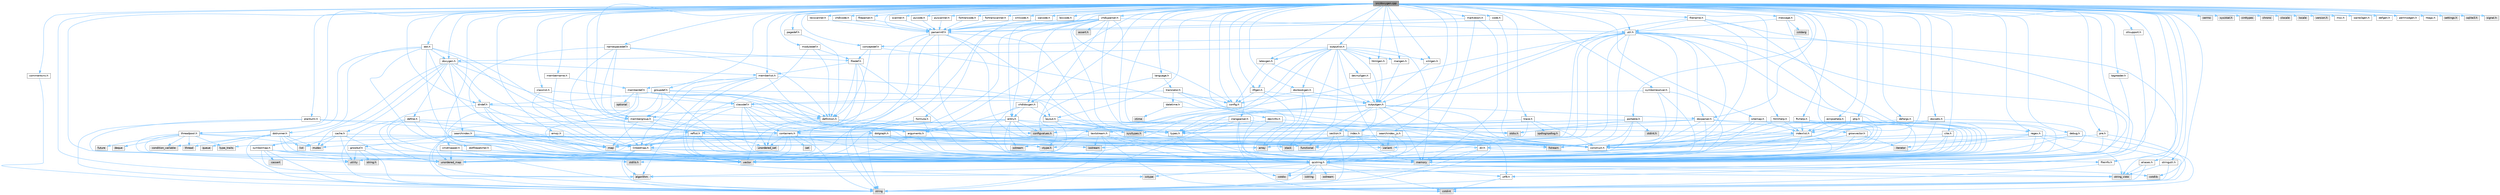 digraph "src/doxygen.cpp"
{
 // INTERACTIVE_SVG=YES
 // LATEX_PDF_SIZE
  bgcolor="transparent";
  edge [fontname=Helvetica,fontsize=10,labelfontname=Helvetica,labelfontsize=10];
  node [fontname=Helvetica,fontsize=10,shape=box,height=0.2,width=0.4];
  Node1 [id="Node000001",label="src/doxygen.cpp",height=0.2,width=0.4,color="gray40", fillcolor="grey60", style="filled", fontcolor="black",tooltip=" "];
  Node1 -> Node2 [id="edge1_Node000001_Node000002",color="steelblue1",style="solid",tooltip=" "];
  Node2 [id="Node000002",label="cstdio",height=0.2,width=0.4,color="grey60", fillcolor="#E0E0E0", style="filled",tooltip=" "];
  Node1 -> Node3 [id="edge2_Node000001_Node000003",color="steelblue1",style="solid",tooltip=" "];
  Node3 [id="Node000003",label="cstdlib",height=0.2,width=0.4,color="grey60", fillcolor="#E0E0E0", style="filled",tooltip=" "];
  Node1 -> Node4 [id="edge3_Node000001_Node000004",color="steelblue1",style="solid",tooltip=" "];
  Node4 [id="Node000004",label="cerrno",height=0.2,width=0.4,color="grey60", fillcolor="#E0E0E0", style="filled",tooltip=" "];
  Node1 -> Node5 [id="edge4_Node000001_Node000005",color="steelblue1",style="solid",tooltip=" "];
  Node5 [id="Node000005",label="sys/stat.h",height=0.2,width=0.4,color="grey60", fillcolor="#E0E0E0", style="filled",tooltip=" "];
  Node1 -> Node6 [id="edge5_Node000001_Node000006",color="steelblue1",style="solid",tooltip=" "];
  Node6 [id="Node000006",label="algorithm",height=0.2,width=0.4,color="grey60", fillcolor="#E0E0E0", style="filled",tooltip=" "];
  Node1 -> Node7 [id="edge6_Node000001_Node000007",color="steelblue1",style="solid",tooltip=" "];
  Node7 [id="Node000007",label="unordered_map",height=0.2,width=0.4,color="grey60", fillcolor="#E0E0E0", style="filled",tooltip=" "];
  Node1 -> Node8 [id="edge7_Node000001_Node000008",color="steelblue1",style="solid",tooltip=" "];
  Node8 [id="Node000008",label="memory",height=0.2,width=0.4,color="grey60", fillcolor="#E0E0E0", style="filled",tooltip=" "];
  Node1 -> Node9 [id="edge8_Node000001_Node000009",color="steelblue1",style="solid",tooltip=" "];
  Node9 [id="Node000009",label="cinttypes",height=0.2,width=0.4,color="grey60", fillcolor="#E0E0E0", style="filled",tooltip=" "];
  Node1 -> Node10 [id="edge9_Node000001_Node000010",color="steelblue1",style="solid",tooltip=" "];
  Node10 [id="Node000010",label="chrono",height=0.2,width=0.4,color="grey60", fillcolor="#E0E0E0", style="filled",tooltip=" "];
  Node1 -> Node11 [id="edge10_Node000001_Node000011",color="steelblue1",style="solid",tooltip=" "];
  Node11 [id="Node000011",label="clocale",height=0.2,width=0.4,color="grey60", fillcolor="#E0E0E0", style="filled",tooltip=" "];
  Node1 -> Node12 [id="edge11_Node000001_Node000012",color="steelblue1",style="solid",tooltip=" "];
  Node12 [id="Node000012",label="locale",height=0.2,width=0.4,color="grey60", fillcolor="#E0E0E0", style="filled",tooltip=" "];
  Node1 -> Node13 [id="edge12_Node000001_Node000013",color="steelblue1",style="solid",tooltip=" "];
  Node13 [id="Node000013",label="version.h",height=0.2,width=0.4,color="grey60", fillcolor="#E0E0E0", style="filled",tooltip=" "];
  Node1 -> Node14 [id="edge13_Node000001_Node000014",color="steelblue1",style="solid",tooltip=" "];
  Node14 [id="Node000014",label="doxygen.h",height=0.2,width=0.4,color="grey40", fillcolor="white", style="filled",URL="$d1/da1/doxygen_8h.html",tooltip=" "];
  Node14 -> Node15 [id="edge14_Node000014_Node000015",color="steelblue1",style="solid",tooltip=" "];
  Node15 [id="Node000015",label="mutex",height=0.2,width=0.4,color="grey60", fillcolor="#E0E0E0", style="filled",tooltip=" "];
  Node14 -> Node16 [id="edge15_Node000014_Node000016",color="steelblue1",style="solid",tooltip=" "];
  Node16 [id="Node000016",label="containers.h",height=0.2,width=0.4,color="grey40", fillcolor="white", style="filled",URL="$d5/d75/containers_8h.html",tooltip=" "];
  Node16 -> Node17 [id="edge16_Node000016_Node000017",color="steelblue1",style="solid",tooltip=" "];
  Node17 [id="Node000017",label="vector",height=0.2,width=0.4,color="grey60", fillcolor="#E0E0E0", style="filled",tooltip=" "];
  Node16 -> Node18 [id="edge17_Node000016_Node000018",color="steelblue1",style="solid",tooltip=" "];
  Node18 [id="Node000018",label="string",height=0.2,width=0.4,color="grey60", fillcolor="#E0E0E0", style="filled",tooltip=" "];
  Node16 -> Node19 [id="edge18_Node000016_Node000019",color="steelblue1",style="solid",tooltip=" "];
  Node19 [id="Node000019",label="string_view",height=0.2,width=0.4,color="grey60", fillcolor="#E0E0E0", style="filled",tooltip=" "];
  Node16 -> Node20 [id="edge19_Node000016_Node000020",color="steelblue1",style="solid",tooltip=" "];
  Node20 [id="Node000020",label="set",height=0.2,width=0.4,color="grey60", fillcolor="#E0E0E0", style="filled",tooltip=" "];
  Node16 -> Node21 [id="edge20_Node000016_Node000021",color="steelblue1",style="solid",tooltip=" "];
  Node21 [id="Node000021",label="map",height=0.2,width=0.4,color="grey60", fillcolor="#E0E0E0", style="filled",tooltip=" "];
  Node16 -> Node22 [id="edge21_Node000016_Node000022",color="steelblue1",style="solid",tooltip=" "];
  Node22 [id="Node000022",label="unordered_set",height=0.2,width=0.4,color="grey60", fillcolor="#E0E0E0", style="filled",tooltip=" "];
  Node16 -> Node7 [id="edge22_Node000016_Node000007",color="steelblue1",style="solid",tooltip=" "];
  Node16 -> Node23 [id="edge23_Node000016_Node000023",color="steelblue1",style="solid",tooltip=" "];
  Node23 [id="Node000023",label="stack",height=0.2,width=0.4,color="grey60", fillcolor="#E0E0E0", style="filled",tooltip=" "];
  Node14 -> Node24 [id="edge24_Node000014_Node000024",color="steelblue1",style="solid",tooltip=" "];
  Node24 [id="Node000024",label="membergroup.h",height=0.2,width=0.4,color="grey40", fillcolor="white", style="filled",URL="$d9/d11/membergroup_8h.html",tooltip=" "];
  Node24 -> Node17 [id="edge25_Node000024_Node000017",color="steelblue1",style="solid",tooltip=" "];
  Node24 -> Node21 [id="edge26_Node000024_Node000021",color="steelblue1",style="solid",tooltip=" "];
  Node24 -> Node8 [id="edge27_Node000024_Node000008",color="steelblue1",style="solid",tooltip=" "];
  Node24 -> Node25 [id="edge28_Node000024_Node000025",color="steelblue1",style="solid",tooltip=" "];
  Node25 [id="Node000025",label="types.h",height=0.2,width=0.4,color="grey40", fillcolor="white", style="filled",URL="$d9/d49/types_8h.html",tooltip="This file contains a number of basic enums and types."];
  Node25 -> Node26 [id="edge29_Node000025_Node000026",color="steelblue1",style="solid",tooltip=" "];
  Node26 [id="Node000026",label="qcstring.h",height=0.2,width=0.4,color="grey40", fillcolor="white", style="filled",URL="$d7/d5c/qcstring_8h.html",tooltip=" "];
  Node26 -> Node18 [id="edge30_Node000026_Node000018",color="steelblue1",style="solid",tooltip=" "];
  Node26 -> Node19 [id="edge31_Node000026_Node000019",color="steelblue1",style="solid",tooltip=" "];
  Node26 -> Node6 [id="edge32_Node000026_Node000006",color="steelblue1",style="solid",tooltip=" "];
  Node26 -> Node27 [id="edge33_Node000026_Node000027",color="steelblue1",style="solid",tooltip=" "];
  Node27 [id="Node000027",label="cctype",height=0.2,width=0.4,color="grey60", fillcolor="#E0E0E0", style="filled",tooltip=" "];
  Node26 -> Node28 [id="edge34_Node000026_Node000028",color="steelblue1",style="solid",tooltip=" "];
  Node28 [id="Node000028",label="cstring",height=0.2,width=0.4,color="grey60", fillcolor="#E0E0E0", style="filled",tooltip=" "];
  Node26 -> Node2 [id="edge35_Node000026_Node000002",color="steelblue1",style="solid",tooltip=" "];
  Node26 -> Node3 [id="edge36_Node000026_Node000003",color="steelblue1",style="solid",tooltip=" "];
  Node26 -> Node29 [id="edge37_Node000026_Node000029",color="steelblue1",style="solid",tooltip=" "];
  Node29 [id="Node000029",label="cstdint",height=0.2,width=0.4,color="grey60", fillcolor="#E0E0E0", style="filled",tooltip=" "];
  Node26 -> Node30 [id="edge38_Node000026_Node000030",color="steelblue1",style="solid",tooltip=" "];
  Node30 [id="Node000030",label="ostream",height=0.2,width=0.4,color="grey60", fillcolor="#E0E0E0", style="filled",tooltip=" "];
  Node26 -> Node31 [id="edge39_Node000026_Node000031",color="steelblue1",style="solid",tooltip=" "];
  Node31 [id="Node000031",label="utf8.h",height=0.2,width=0.4,color="grey40", fillcolor="white", style="filled",URL="$db/d7c/utf8_8h.html",tooltip="Various UTF8 related helper functions."];
  Node31 -> Node29 [id="edge40_Node000031_Node000029",color="steelblue1",style="solid",tooltip=" "];
  Node31 -> Node18 [id="edge41_Node000031_Node000018",color="steelblue1",style="solid",tooltip=" "];
  Node24 -> Node32 [id="edge42_Node000024_Node000032",color="steelblue1",style="solid",tooltip=" "];
  Node32 [id="Node000032",label="reflist.h",height=0.2,width=0.4,color="grey40", fillcolor="white", style="filled",URL="$d1/d02/reflist_8h.html",tooltip=" "];
  Node32 -> Node17 [id="edge43_Node000032_Node000017",color="steelblue1",style="solid",tooltip=" "];
  Node32 -> Node7 [id="edge44_Node000032_Node000007",color="steelblue1",style="solid",tooltip=" "];
  Node32 -> Node8 [id="edge45_Node000032_Node000008",color="steelblue1",style="solid",tooltip=" "];
  Node32 -> Node26 [id="edge46_Node000032_Node000026",color="steelblue1",style="solid",tooltip=" "];
  Node32 -> Node33 [id="edge47_Node000032_Node000033",color="steelblue1",style="solid",tooltip=" "];
  Node33 [id="Node000033",label="linkedmap.h",height=0.2,width=0.4,color="grey40", fillcolor="white", style="filled",URL="$da/de1/linkedmap_8h.html",tooltip=" "];
  Node33 -> Node7 [id="edge48_Node000033_Node000007",color="steelblue1",style="solid",tooltip=" "];
  Node33 -> Node17 [id="edge49_Node000033_Node000017",color="steelblue1",style="solid",tooltip=" "];
  Node33 -> Node8 [id="edge50_Node000033_Node000008",color="steelblue1",style="solid",tooltip=" "];
  Node33 -> Node18 [id="edge51_Node000033_Node000018",color="steelblue1",style="solid",tooltip=" "];
  Node33 -> Node6 [id="edge52_Node000033_Node000006",color="steelblue1",style="solid",tooltip=" "];
  Node33 -> Node27 [id="edge53_Node000033_Node000027",color="steelblue1",style="solid",tooltip=" "];
  Node33 -> Node26 [id="edge54_Node000033_Node000026",color="steelblue1",style="solid",tooltip=" "];
  Node32 -> Node34 [id="edge55_Node000032_Node000034",color="steelblue1",style="solid",tooltip=" "];
  Node34 [id="Node000034",label="construct.h",height=0.2,width=0.4,color="grey40", fillcolor="white", style="filled",URL="$d7/dfc/construct_8h.html",tooltip=" "];
  Node14 -> Node35 [id="edge56_Node000014_Node000035",color="steelblue1",style="solid",tooltip=" "];
  Node35 [id="Node000035",label="dirdef.h",height=0.2,width=0.4,color="grey40", fillcolor="white", style="filled",URL="$d6/d15/dirdef_8h.html",tooltip=" "];
  Node35 -> Node17 [id="edge57_Node000035_Node000017",color="steelblue1",style="solid",tooltip=" "];
  Node35 -> Node21 [id="edge58_Node000035_Node000021",color="steelblue1",style="solid",tooltip=" "];
  Node35 -> Node26 [id="edge59_Node000035_Node000026",color="steelblue1",style="solid",tooltip=" "];
  Node35 -> Node33 [id="edge60_Node000035_Node000033",color="steelblue1",style="solid",tooltip=" "];
  Node35 -> Node36 [id="edge61_Node000035_Node000036",color="steelblue1",style="solid",tooltip=" "];
  Node36 [id="Node000036",label="definition.h",height=0.2,width=0.4,color="grey40", fillcolor="white", style="filled",URL="$df/da1/definition_8h.html",tooltip=" "];
  Node36 -> Node17 [id="edge62_Node000036_Node000017",color="steelblue1",style="solid",tooltip=" "];
  Node36 -> Node25 [id="edge63_Node000036_Node000025",color="steelblue1",style="solid",tooltip=" "];
  Node36 -> Node32 [id="edge64_Node000036_Node000032",color="steelblue1",style="solid",tooltip=" "];
  Node36 -> Node34 [id="edge65_Node000036_Node000034",color="steelblue1",style="solid",tooltip=" "];
  Node14 -> Node37 [id="edge66_Node000014_Node000037",color="steelblue1",style="solid",tooltip=" "];
  Node37 [id="Node000037",label="memberlist.h",height=0.2,width=0.4,color="grey40", fillcolor="white", style="filled",URL="$dd/d78/memberlist_8h.html",tooltip=" "];
  Node37 -> Node17 [id="edge67_Node000037_Node000017",color="steelblue1",style="solid",tooltip=" "];
  Node37 -> Node6 [id="edge68_Node000037_Node000006",color="steelblue1",style="solid",tooltip=" "];
  Node37 -> Node38 [id="edge69_Node000037_Node000038",color="steelblue1",style="solid",tooltip=" "];
  Node38 [id="Node000038",label="memberdef.h",height=0.2,width=0.4,color="grey40", fillcolor="white", style="filled",URL="$d4/d46/memberdef_8h.html",tooltip=" "];
  Node38 -> Node17 [id="edge70_Node000038_Node000017",color="steelblue1",style="solid",tooltip=" "];
  Node38 -> Node8 [id="edge71_Node000038_Node000008",color="steelblue1",style="solid",tooltip=" "];
  Node38 -> Node39 [id="edge72_Node000038_Node000039",color="steelblue1",style="solid",tooltip=" "];
  Node39 [id="Node000039",label="optional",height=0.2,width=0.4,color="grey60", fillcolor="#E0E0E0", style="filled",tooltip=" "];
  Node38 -> Node40 [id="edge73_Node000038_Node000040",color="steelblue1",style="solid",tooltip=" "];
  Node40 [id="Node000040",label="sys/types.h",height=0.2,width=0.4,color="grey60", fillcolor="#E0E0E0", style="filled",tooltip=" "];
  Node38 -> Node25 [id="edge74_Node000038_Node000025",color="steelblue1",style="solid",tooltip=" "];
  Node38 -> Node36 [id="edge75_Node000038_Node000036",color="steelblue1",style="solid",tooltip=" "];
  Node38 -> Node41 [id="edge76_Node000038_Node000041",color="steelblue1",style="solid",tooltip=" "];
  Node41 [id="Node000041",label="arguments.h",height=0.2,width=0.4,color="grey40", fillcolor="white", style="filled",URL="$df/d9b/arguments_8h.html",tooltip=" "];
  Node41 -> Node17 [id="edge77_Node000041_Node000017",color="steelblue1",style="solid",tooltip=" "];
  Node41 -> Node26 [id="edge78_Node000041_Node000026",color="steelblue1",style="solid",tooltip=" "];
  Node38 -> Node42 [id="edge79_Node000038_Node000042",color="steelblue1",style="solid",tooltip=" "];
  Node42 [id="Node000042",label="classdef.h",height=0.2,width=0.4,color="grey40", fillcolor="white", style="filled",URL="$d1/da6/classdef_8h.html",tooltip=" "];
  Node42 -> Node8 [id="edge80_Node000042_Node000008",color="steelblue1",style="solid",tooltip=" "];
  Node42 -> Node17 [id="edge81_Node000042_Node000017",color="steelblue1",style="solid",tooltip=" "];
  Node42 -> Node22 [id="edge82_Node000042_Node000022",color="steelblue1",style="solid",tooltip=" "];
  Node42 -> Node16 [id="edge83_Node000042_Node000016",color="steelblue1",style="solid",tooltip=" "];
  Node42 -> Node36 [id="edge84_Node000042_Node000036",color="steelblue1",style="solid",tooltip=" "];
  Node42 -> Node41 [id="edge85_Node000042_Node000041",color="steelblue1",style="solid",tooltip=" "];
  Node42 -> Node24 [id="edge86_Node000042_Node000024",color="steelblue1",style="solid",tooltip=" "];
  Node42 -> Node43 [id="edge87_Node000042_Node000043",color="steelblue1",style="solid",tooltip=" "];
  Node43 [id="Node000043",label="configvalues.h",height=0.2,width=0.4,color="grey60", fillcolor="#E0E0E0", style="filled",tooltip=" "];
  Node37 -> Node33 [id="edge88_Node000037_Node000033",color="steelblue1",style="solid",tooltip=" "];
  Node37 -> Node25 [id="edge89_Node000037_Node000025",color="steelblue1",style="solid",tooltip=" "];
  Node37 -> Node24 [id="edge90_Node000037_Node000024",color="steelblue1",style="solid",tooltip=" "];
  Node37 -> Node34 [id="edge91_Node000037_Node000034",color="steelblue1",style="solid",tooltip=" "];
  Node14 -> Node44 [id="edge92_Node000014_Node000044",color="steelblue1",style="solid",tooltip=" "];
  Node44 [id="Node000044",label="define.h",height=0.2,width=0.4,color="grey40", fillcolor="white", style="filled",URL="$df/d67/define_8h.html",tooltip=" "];
  Node44 -> Node17 [id="edge93_Node000044_Node000017",color="steelblue1",style="solid",tooltip=" "];
  Node44 -> Node8 [id="edge94_Node000044_Node000008",color="steelblue1",style="solid",tooltip=" "];
  Node44 -> Node18 [id="edge95_Node000044_Node000018",color="steelblue1",style="solid",tooltip=" "];
  Node44 -> Node7 [id="edge96_Node000044_Node000007",color="steelblue1",style="solid",tooltip=" "];
  Node44 -> Node26 [id="edge97_Node000044_Node000026",color="steelblue1",style="solid",tooltip=" "];
  Node44 -> Node16 [id="edge98_Node000044_Node000016",color="steelblue1",style="solid",tooltip=" "];
  Node14 -> Node45 [id="edge99_Node000014_Node000045",color="steelblue1",style="solid",tooltip=" "];
  Node45 [id="Node000045",label="cache.h",height=0.2,width=0.4,color="grey40", fillcolor="white", style="filled",URL="$d3/d26/cache_8h.html",tooltip=" "];
  Node45 -> Node46 [id="edge100_Node000045_Node000046",color="steelblue1",style="solid",tooltip=" "];
  Node46 [id="Node000046",label="list",height=0.2,width=0.4,color="grey60", fillcolor="#E0E0E0", style="filled",tooltip=" "];
  Node45 -> Node7 [id="edge101_Node000045_Node000007",color="steelblue1",style="solid",tooltip=" "];
  Node45 -> Node15 [id="edge102_Node000045_Node000015",color="steelblue1",style="solid",tooltip=" "];
  Node45 -> Node47 [id="edge103_Node000045_Node000047",color="steelblue1",style="solid",tooltip=" "];
  Node47 [id="Node000047",label="utility",height=0.2,width=0.4,color="grey60", fillcolor="#E0E0E0", style="filled",tooltip=" "];
  Node45 -> Node48 [id="edge104_Node000045_Node000048",color="steelblue1",style="solid",tooltip=" "];
  Node48 [id="Node000048",label="ctype.h",height=0.2,width=0.4,color="grey60", fillcolor="#E0E0E0", style="filled",tooltip=" "];
  Node14 -> Node49 [id="edge105_Node000014_Node000049",color="steelblue1",style="solid",tooltip=" "];
  Node49 [id="Node000049",label="symbolmap.h",height=0.2,width=0.4,color="grey40", fillcolor="white", style="filled",URL="$d7/ddd/symbolmap_8h.html",tooltip=" "];
  Node49 -> Node6 [id="edge106_Node000049_Node000006",color="steelblue1",style="solid",tooltip=" "];
  Node49 -> Node7 [id="edge107_Node000049_Node000007",color="steelblue1",style="solid",tooltip=" "];
  Node49 -> Node17 [id="edge108_Node000049_Node000017",color="steelblue1",style="solid",tooltip=" "];
  Node49 -> Node18 [id="edge109_Node000049_Node000018",color="steelblue1",style="solid",tooltip=" "];
  Node49 -> Node47 [id="edge110_Node000049_Node000047",color="steelblue1",style="solid",tooltip=" "];
  Node49 -> Node50 [id="edge111_Node000049_Node000050",color="steelblue1",style="solid",tooltip=" "];
  Node50 [id="Node000050",label="cassert",height=0.2,width=0.4,color="grey60", fillcolor="#E0E0E0", style="filled",tooltip=" "];
  Node14 -> Node51 [id="edge112_Node000014_Node000051",color="steelblue1",style="solid",tooltip=" "];
  Node51 [id="Node000051",label="searchindex.h",height=0.2,width=0.4,color="grey40", fillcolor="white", style="filled",URL="$de/d07/searchindex_8h.html",tooltip="Web server based search engine."];
  Node51 -> Node8 [id="edge113_Node000051_Node000008",color="steelblue1",style="solid",tooltip=" "];
  Node51 -> Node17 [id="edge114_Node000051_Node000017",color="steelblue1",style="solid",tooltip=" "];
  Node51 -> Node21 [id="edge115_Node000051_Node000021",color="steelblue1",style="solid",tooltip=" "];
  Node51 -> Node7 [id="edge116_Node000051_Node000007",color="steelblue1",style="solid",tooltip=" "];
  Node51 -> Node18 [id="edge117_Node000051_Node000018",color="steelblue1",style="solid",tooltip=" "];
  Node51 -> Node52 [id="edge118_Node000051_Node000052",color="steelblue1",style="solid",tooltip=" "];
  Node52 [id="Node000052",label="array",height=0.2,width=0.4,color="grey60", fillcolor="#E0E0E0", style="filled",tooltip=" "];
  Node51 -> Node53 [id="edge119_Node000051_Node000053",color="steelblue1",style="solid",tooltip=" "];
  Node53 [id="Node000053",label="variant",height=0.2,width=0.4,color="grey60", fillcolor="#E0E0E0", style="filled",tooltip=" "];
  Node51 -> Node26 [id="edge120_Node000051_Node000026",color="steelblue1",style="solid",tooltip=" "];
  Node51 -> Node54 [id="edge121_Node000051_Node000054",color="steelblue1",style="solid",tooltip=" "];
  Node54 [id="Node000054",label="growbuf.h",height=0.2,width=0.4,color="grey40", fillcolor="white", style="filled",URL="$dd/d72/growbuf_8h.html",tooltip=" "];
  Node54 -> Node47 [id="edge122_Node000054_Node000047",color="steelblue1",style="solid",tooltip=" "];
  Node54 -> Node55 [id="edge123_Node000054_Node000055",color="steelblue1",style="solid",tooltip=" "];
  Node55 [id="Node000055",label="stdlib.h",height=0.2,width=0.4,color="grey60", fillcolor="#E0E0E0", style="filled",tooltip=" "];
  Node54 -> Node56 [id="edge124_Node000054_Node000056",color="steelblue1",style="solid",tooltip=" "];
  Node56 [id="Node000056",label="string.h",height=0.2,width=0.4,color="grey60", fillcolor="#E0E0E0", style="filled",tooltip=" "];
  Node54 -> Node18 [id="edge125_Node000054_Node000018",color="steelblue1",style="solid",tooltip=" "];
  Node1 -> Node57 [id="edge126_Node000001_Node000057",color="steelblue1",style="solid",tooltip=" "];
  Node57 [id="Node000057",label="scanner.h",height=0.2,width=0.4,color="grey40", fillcolor="white", style="filled",URL="$db/d62/scanner_8h.html",tooltip=" "];
  Node57 -> Node58 [id="edge127_Node000057_Node000058",color="steelblue1",style="solid",tooltip=" "];
  Node58 [id="Node000058",label="parserintf.h",height=0.2,width=0.4,color="grey40", fillcolor="white", style="filled",URL="$da/d55/parserintf_8h.html",tooltip=" "];
  Node58 -> Node59 [id="edge128_Node000058_Node000059",color="steelblue1",style="solid",tooltip=" "];
  Node59 [id="Node000059",label="functional",height=0.2,width=0.4,color="grey60", fillcolor="#E0E0E0", style="filled",tooltip=" "];
  Node58 -> Node8 [id="edge129_Node000058_Node000008",color="steelblue1",style="solid",tooltip=" "];
  Node58 -> Node21 [id="edge130_Node000058_Node000021",color="steelblue1",style="solid",tooltip=" "];
  Node58 -> Node18 [id="edge131_Node000058_Node000018",color="steelblue1",style="solid",tooltip=" "];
  Node58 -> Node25 [id="edge132_Node000058_Node000025",color="steelblue1",style="solid",tooltip=" "];
  Node58 -> Node16 [id="edge133_Node000058_Node000016",color="steelblue1",style="solid",tooltip=" "];
  Node58 -> Node34 [id="edge134_Node000058_Node000034",color="steelblue1",style="solid",tooltip=" "];
  Node1 -> Node60 [id="edge135_Node000001_Node000060",color="steelblue1",style="solid",tooltip=" "];
  Node60 [id="Node000060",label="entry.h",height=0.2,width=0.4,color="grey40", fillcolor="white", style="filled",URL="$d1/dc6/entry_8h.html",tooltip=" "];
  Node60 -> Node17 [id="edge136_Node000060_Node000017",color="steelblue1",style="solid",tooltip=" "];
  Node60 -> Node8 [id="edge137_Node000060_Node000008",color="steelblue1",style="solid",tooltip=" "];
  Node60 -> Node61 [id="edge138_Node000060_Node000061",color="steelblue1",style="solid",tooltip=" "];
  Node61 [id="Node000061",label="sstream",height=0.2,width=0.4,color="grey60", fillcolor="#E0E0E0", style="filled",tooltip=" "];
  Node60 -> Node59 [id="edge139_Node000060_Node000059",color="steelblue1",style="solid",tooltip=" "];
  Node60 -> Node25 [id="edge140_Node000060_Node000025",color="steelblue1",style="solid",tooltip=" "];
  Node60 -> Node41 [id="edge141_Node000060_Node000041",color="steelblue1",style="solid",tooltip=" "];
  Node60 -> Node32 [id="edge142_Node000060_Node000032",color="steelblue1",style="solid",tooltip=" "];
  Node60 -> Node62 [id="edge143_Node000060_Node000062",color="steelblue1",style="solid",tooltip=" "];
  Node62 [id="Node000062",label="textstream.h",height=0.2,width=0.4,color="grey40", fillcolor="white", style="filled",URL="$d4/d7d/textstream_8h.html",tooltip=" "];
  Node62 -> Node18 [id="edge144_Node000062_Node000018",color="steelblue1",style="solid",tooltip=" "];
  Node62 -> Node63 [id="edge145_Node000062_Node000063",color="steelblue1",style="solid",tooltip=" "];
  Node63 [id="Node000063",label="iostream",height=0.2,width=0.4,color="grey60", fillcolor="#E0E0E0", style="filled",tooltip=" "];
  Node62 -> Node61 [id="edge146_Node000062_Node000061",color="steelblue1",style="solid",tooltip=" "];
  Node62 -> Node29 [id="edge147_Node000062_Node000029",color="steelblue1",style="solid",tooltip=" "];
  Node62 -> Node2 [id="edge148_Node000062_Node000002",color="steelblue1",style="solid",tooltip=" "];
  Node62 -> Node64 [id="edge149_Node000062_Node000064",color="steelblue1",style="solid",tooltip=" "];
  Node64 [id="Node000064",label="fstream",height=0.2,width=0.4,color="grey60", fillcolor="#E0E0E0", style="filled",tooltip=" "];
  Node62 -> Node65 [id="edge150_Node000062_Node000065",color="steelblue1",style="solid",tooltip=" "];
  Node65 [id="Node000065",label="type_traits",height=0.2,width=0.4,color="grey60", fillcolor="#E0E0E0", style="filled",tooltip=" "];
  Node62 -> Node26 [id="edge151_Node000062_Node000026",color="steelblue1",style="solid",tooltip=" "];
  Node62 -> Node34 [id="edge152_Node000062_Node000034",color="steelblue1",style="solid",tooltip=" "];
  Node60 -> Node43 [id="edge153_Node000060_Node000043",color="steelblue1",style="solid",tooltip=" "];
  Node1 -> Node66 [id="edge154_Node000001_Node000066",color="steelblue1",style="solid",tooltip=" "];
  Node66 [id="Node000066",label="index.h",height=0.2,width=0.4,color="grey40", fillcolor="white", style="filled",URL="$d1/db5/index_8h.html",tooltip=" "];
  Node66 -> Node8 [id="edge155_Node000066_Node000008",color="steelblue1",style="solid",tooltip=" "];
  Node66 -> Node17 [id="edge156_Node000066_Node000017",color="steelblue1",style="solid",tooltip=" "];
  Node66 -> Node21 [id="edge157_Node000066_Node000021",color="steelblue1",style="solid",tooltip=" "];
  Node66 -> Node26 [id="edge158_Node000066_Node000026",color="steelblue1",style="solid",tooltip=" "];
  Node66 -> Node34 [id="edge159_Node000066_Node000034",color="steelblue1",style="solid",tooltip=" "];
  Node1 -> Node67 [id="edge160_Node000001_Node000067",color="steelblue1",style="solid",tooltip=" "];
  Node67 [id="Node000067",label="indexlist.h",height=0.2,width=0.4,color="grey40", fillcolor="white", style="filled",URL="$d5/d61/indexlist_8h.html",tooltip=" "];
  Node67 -> Node47 [id="edge161_Node000067_Node000047",color="steelblue1",style="solid",tooltip=" "];
  Node67 -> Node17 [id="edge162_Node000067_Node000017",color="steelblue1",style="solid",tooltip=" "];
  Node67 -> Node8 [id="edge163_Node000067_Node000008",color="steelblue1",style="solid",tooltip=" "];
  Node67 -> Node15 [id="edge164_Node000067_Node000015",color="steelblue1",style="solid",tooltip=" "];
  Node67 -> Node26 [id="edge165_Node000067_Node000026",color="steelblue1",style="solid",tooltip=" "];
  Node67 -> Node34 [id="edge166_Node000067_Node000034",color="steelblue1",style="solid",tooltip=" "];
  Node1 -> Node68 [id="edge167_Node000001_Node000068",color="steelblue1",style="solid",tooltip=" "];
  Node68 [id="Node000068",label="message.h",height=0.2,width=0.4,color="grey40", fillcolor="white", style="filled",URL="$d2/d0d/message_8h.html",tooltip=" "];
  Node68 -> Node69 [id="edge168_Node000068_Node000069",color="steelblue1",style="solid",tooltip=" "];
  Node69 [id="Node000069",label="cstdarg",height=0.2,width=0.4,color="grey60", fillcolor="#E0E0E0", style="filled",tooltip=" "];
  Node68 -> Node26 [id="edge169_Node000068_Node000026",color="steelblue1",style="solid",tooltip=" "];
  Node68 -> Node70 [id="edge170_Node000068_Node000070",color="steelblue1",style="solid",tooltip=" "];
  Node70 [id="Node000070",label="util.h",height=0.2,width=0.4,color="grey40", fillcolor="white", style="filled",URL="$d8/d3c/util_8h.html",tooltip="A bunch of utility functions."];
  Node70 -> Node8 [id="edge171_Node000070_Node000008",color="steelblue1",style="solid",tooltip=" "];
  Node70 -> Node7 [id="edge172_Node000070_Node000007",color="steelblue1",style="solid",tooltip=" "];
  Node70 -> Node6 [id="edge173_Node000070_Node000006",color="steelblue1",style="solid",tooltip=" "];
  Node70 -> Node59 [id="edge174_Node000070_Node000059",color="steelblue1",style="solid",tooltip=" "];
  Node70 -> Node64 [id="edge175_Node000070_Node000064",color="steelblue1",style="solid",tooltip=" "];
  Node70 -> Node53 [id="edge176_Node000070_Node000053",color="steelblue1",style="solid",tooltip=" "];
  Node70 -> Node19 [id="edge177_Node000070_Node000019",color="steelblue1",style="solid",tooltip=" "];
  Node70 -> Node48 [id="edge178_Node000070_Node000048",color="steelblue1",style="solid",tooltip=" "];
  Node70 -> Node25 [id="edge179_Node000070_Node000025",color="steelblue1",style="solid",tooltip=" "];
  Node70 -> Node71 [id="edge180_Node000070_Node000071",color="steelblue1",style="solid",tooltip=" "];
  Node71 [id="Node000071",label="docparser.h",height=0.2,width=0.4,color="grey40", fillcolor="white", style="filled",URL="$de/d9c/docparser_8h.html",tooltip=" "];
  Node71 -> Node72 [id="edge181_Node000071_Node000072",color="steelblue1",style="solid",tooltip=" "];
  Node72 [id="Node000072",label="stdio.h",height=0.2,width=0.4,color="grey60", fillcolor="#E0E0E0", style="filled",tooltip=" "];
  Node71 -> Node8 [id="edge182_Node000071_Node000008",color="steelblue1",style="solid",tooltip=" "];
  Node71 -> Node26 [id="edge183_Node000071_Node000026",color="steelblue1",style="solid",tooltip=" "];
  Node71 -> Node73 [id="edge184_Node000071_Node000073",color="steelblue1",style="solid",tooltip=" "];
  Node73 [id="Node000073",label="growvector.h",height=0.2,width=0.4,color="grey40", fillcolor="white", style="filled",URL="$d7/d50/growvector_8h.html",tooltip=" "];
  Node73 -> Node17 [id="edge185_Node000073_Node000017",color="steelblue1",style="solid",tooltip=" "];
  Node73 -> Node8 [id="edge186_Node000073_Node000008",color="steelblue1",style="solid",tooltip=" "];
  Node73 -> Node74 [id="edge187_Node000073_Node000074",color="steelblue1",style="solid",tooltip=" "];
  Node74 [id="Node000074",label="iterator",height=0.2,width=0.4,color="grey60", fillcolor="#E0E0E0", style="filled",tooltip=" "];
  Node73 -> Node34 [id="edge188_Node000073_Node000034",color="steelblue1",style="solid",tooltip=" "];
  Node71 -> Node34 [id="edge189_Node000071_Node000034",color="steelblue1",style="solid",tooltip=" "];
  Node71 -> Node25 [id="edge190_Node000071_Node000025",color="steelblue1",style="solid",tooltip=" "];
  Node70 -> Node16 [id="edge191_Node000070_Node000016",color="steelblue1",style="solid",tooltip=" "];
  Node70 -> Node75 [id="edge192_Node000070_Node000075",color="steelblue1",style="solid",tooltip=" "];
  Node75 [id="Node000075",label="outputgen.h",height=0.2,width=0.4,color="grey40", fillcolor="white", style="filled",URL="$df/d06/outputgen_8h.html",tooltip=" "];
  Node75 -> Node8 [id="edge193_Node000075_Node000008",color="steelblue1",style="solid",tooltip=" "];
  Node75 -> Node23 [id="edge194_Node000075_Node000023",color="steelblue1",style="solid",tooltip=" "];
  Node75 -> Node63 [id="edge195_Node000075_Node000063",color="steelblue1",style="solid",tooltip=" "];
  Node75 -> Node64 [id="edge196_Node000075_Node000064",color="steelblue1",style="solid",tooltip=" "];
  Node75 -> Node25 [id="edge197_Node000075_Node000025",color="steelblue1",style="solid",tooltip=" "];
  Node75 -> Node66 [id="edge198_Node000075_Node000066",color="steelblue1",style="solid",tooltip=" "];
  Node75 -> Node76 [id="edge199_Node000075_Node000076",color="steelblue1",style="solid",tooltip=" "];
  Node76 [id="Node000076",label="section.h",height=0.2,width=0.4,color="grey40", fillcolor="white", style="filled",URL="$d1/d2a/section_8h.html",tooltip=" "];
  Node76 -> Node18 [id="edge200_Node000076_Node000018",color="steelblue1",style="solid",tooltip=" "];
  Node76 -> Node7 [id="edge201_Node000076_Node000007",color="steelblue1",style="solid",tooltip=" "];
  Node76 -> Node26 [id="edge202_Node000076_Node000026",color="steelblue1",style="solid",tooltip=" "];
  Node76 -> Node33 [id="edge203_Node000076_Node000033",color="steelblue1",style="solid",tooltip=" "];
  Node76 -> Node34 [id="edge204_Node000076_Node000034",color="steelblue1",style="solid",tooltip=" "];
  Node75 -> Node62 [id="edge205_Node000075_Node000062",color="steelblue1",style="solid",tooltip=" "];
  Node75 -> Node71 [id="edge206_Node000075_Node000071",color="steelblue1",style="solid",tooltip=" "];
  Node75 -> Node34 [id="edge207_Node000075_Node000034",color="steelblue1",style="solid",tooltip=" "];
  Node70 -> Node77 [id="edge208_Node000070_Node000077",color="steelblue1",style="solid",tooltip=" "];
  Node77 [id="Node000077",label="regex.h",height=0.2,width=0.4,color="grey40", fillcolor="white", style="filled",URL="$d1/d21/regex_8h.html",tooltip=" "];
  Node77 -> Node8 [id="edge209_Node000077_Node000008",color="steelblue1",style="solid",tooltip=" "];
  Node77 -> Node18 [id="edge210_Node000077_Node000018",color="steelblue1",style="solid",tooltip=" "];
  Node77 -> Node19 [id="edge211_Node000077_Node000019",color="steelblue1",style="solid",tooltip=" "];
  Node77 -> Node17 [id="edge212_Node000077_Node000017",color="steelblue1",style="solid",tooltip=" "];
  Node77 -> Node74 [id="edge213_Node000077_Node000074",color="steelblue1",style="solid",tooltip=" "];
  Node77 -> Node34 [id="edge214_Node000077_Node000034",color="steelblue1",style="solid",tooltip=" "];
  Node70 -> Node78 [id="edge215_Node000070_Node000078",color="steelblue1",style="solid",tooltip=" "];
  Node78 [id="Node000078",label="conceptdef.h",height=0.2,width=0.4,color="grey40", fillcolor="white", style="filled",URL="$da/df1/conceptdef_8h.html",tooltip=" "];
  Node78 -> Node8 [id="edge216_Node000078_Node000008",color="steelblue1",style="solid",tooltip=" "];
  Node78 -> Node36 [id="edge217_Node000078_Node000036",color="steelblue1",style="solid",tooltip=" "];
  Node78 -> Node79 [id="edge218_Node000078_Node000079",color="steelblue1",style="solid",tooltip=" "];
  Node79 [id="Node000079",label="filedef.h",height=0.2,width=0.4,color="grey40", fillcolor="white", style="filled",URL="$d4/d3a/filedef_8h.html",tooltip=" "];
  Node79 -> Node8 [id="edge219_Node000079_Node000008",color="steelblue1",style="solid",tooltip=" "];
  Node79 -> Node22 [id="edge220_Node000079_Node000022",color="steelblue1",style="solid",tooltip=" "];
  Node79 -> Node36 [id="edge221_Node000079_Node000036",color="steelblue1",style="solid",tooltip=" "];
  Node79 -> Node37 [id="edge222_Node000079_Node000037",color="steelblue1",style="solid",tooltip=" "];
  Node79 -> Node16 [id="edge223_Node000079_Node000016",color="steelblue1",style="solid",tooltip=" "];
  Node70 -> Node34 [id="edge224_Node000070_Node000034",color="steelblue1",style="solid",tooltip=" "];
  Node1 -> Node80 [id="edge225_Node000001_Node000080",color="steelblue1",style="solid",tooltip=" "];
  Node80 [id="Node000080",label="config.h",height=0.2,width=0.4,color="grey40", fillcolor="white", style="filled",URL="$db/d16/config_8h.html",tooltip=" "];
  Node80 -> Node43 [id="edge226_Node000080_Node000043",color="steelblue1",style="solid",tooltip=" "];
  Node1 -> Node70 [id="edge227_Node000001_Node000070",color="steelblue1",style="solid",tooltip=" "];
  Node1 -> Node81 [id="edge228_Node000001_Node000081",color="steelblue1",style="solid",tooltip=" "];
  Node81 [id="Node000081",label="pre.h",height=0.2,width=0.4,color="grey40", fillcolor="white", style="filled",URL="$d3/dbd/pre_8h.html",tooltip=" "];
  Node81 -> Node8 [id="edge229_Node000081_Node000008",color="steelblue1",style="solid",tooltip=" "];
  Node81 -> Node18 [id="edge230_Node000081_Node000018",color="steelblue1",style="solid",tooltip=" "];
  Node81 -> Node34 [id="edge231_Node000081_Node000034",color="steelblue1",style="solid",tooltip=" "];
  Node1 -> Node82 [id="edge232_Node000001_Node000082",color="steelblue1",style="solid",tooltip=" "];
  Node82 [id="Node000082",label="tagreader.h",height=0.2,width=0.4,color="grey40", fillcolor="white", style="filled",URL="$d5/d61/tagreader_8h.html",tooltip=" "];
  Node82 -> Node8 [id="edge233_Node000082_Node000008",color="steelblue1",style="solid",tooltip=" "];
  Node1 -> Node83 [id="edge234_Node000001_Node000083",color="steelblue1",style="solid",tooltip=" "];
  Node83 [id="Node000083",label="dot.h",height=0.2,width=0.4,color="grey40", fillcolor="white", style="filled",URL="$d6/d4a/dot_8h.html",tooltip=" "];
  Node83 -> Node21 [id="edge235_Node000083_Node000021",color="steelblue1",style="solid",tooltip=" "];
  Node83 -> Node84 [id="edge236_Node000083_Node000084",color="steelblue1",style="solid",tooltip=" "];
  Node84 [id="Node000084",label="threadpool.h",height=0.2,width=0.4,color="grey40", fillcolor="white", style="filled",URL="$d3/d40/threadpool_8h.html",tooltip=" "];
  Node84 -> Node85 [id="edge237_Node000084_Node000085",color="steelblue1",style="solid",tooltip=" "];
  Node85 [id="Node000085",label="condition_variable",height=0.2,width=0.4,color="grey60", fillcolor="#E0E0E0", style="filled",tooltip=" "];
  Node84 -> Node86 [id="edge238_Node000084_Node000086",color="steelblue1",style="solid",tooltip=" "];
  Node86 [id="Node000086",label="deque",height=0.2,width=0.4,color="grey60", fillcolor="#E0E0E0", style="filled",tooltip=" "];
  Node84 -> Node59 [id="edge239_Node000084_Node000059",color="steelblue1",style="solid",tooltip=" "];
  Node84 -> Node87 [id="edge240_Node000084_Node000087",color="steelblue1",style="solid",tooltip=" "];
  Node87 [id="Node000087",label="future",height=0.2,width=0.4,color="grey60", fillcolor="#E0E0E0", style="filled",tooltip=" "];
  Node84 -> Node15 [id="edge241_Node000084_Node000015",color="steelblue1",style="solid",tooltip=" "];
  Node84 -> Node88 [id="edge242_Node000084_Node000088",color="steelblue1",style="solid",tooltip=" "];
  Node88 [id="Node000088",label="thread",height=0.2,width=0.4,color="grey60", fillcolor="#E0E0E0", style="filled",tooltip=" "];
  Node84 -> Node65 [id="edge243_Node000084_Node000065",color="steelblue1",style="solid",tooltip=" "];
  Node84 -> Node47 [id="edge244_Node000084_Node000047",color="steelblue1",style="solid",tooltip=" "];
  Node84 -> Node17 [id="edge245_Node000084_Node000017",color="steelblue1",style="solid",tooltip=" "];
  Node83 -> Node26 [id="edge246_Node000083_Node000026",color="steelblue1",style="solid",tooltip=" "];
  Node83 -> Node89 [id="edge247_Node000083_Node000089",color="steelblue1",style="solid",tooltip=" "];
  Node89 [id="Node000089",label="dotgraph.h",height=0.2,width=0.4,color="grey40", fillcolor="white", style="filled",URL="$d0/daa/dotgraph_8h.html",tooltip=" "];
  Node89 -> Node63 [id="edge248_Node000089_Node000063",color="steelblue1",style="solid",tooltip=" "];
  Node89 -> Node21 [id="edge249_Node000089_Node000021",color="steelblue1",style="solid",tooltip=" "];
  Node89 -> Node26 [id="edge250_Node000089_Node000026",color="steelblue1",style="solid",tooltip=" "];
  Node89 -> Node90 [id="edge251_Node000089_Node000090",color="steelblue1",style="solid",tooltip=" "];
  Node90 [id="Node000090",label="dir.h",height=0.2,width=0.4,color="grey40", fillcolor="white", style="filled",URL="$df/d9c/dir_8h.html",tooltip=" "];
  Node90 -> Node18 [id="edge252_Node000090_Node000018",color="steelblue1",style="solid",tooltip=" "];
  Node90 -> Node8 [id="edge253_Node000090_Node000008",color="steelblue1",style="solid",tooltip=" "];
  Node90 -> Node91 [id="edge254_Node000090_Node000091",color="steelblue1",style="solid",tooltip=" "];
  Node91 [id="Node000091",label="fileinfo.h",height=0.2,width=0.4,color="grey40", fillcolor="white", style="filled",URL="$df/d45/fileinfo_8h.html",tooltip=" "];
  Node91 -> Node18 [id="edge255_Node000091_Node000018",color="steelblue1",style="solid",tooltip=" "];
  Node89 -> Node34 [id="edge256_Node000089_Node000034",color="steelblue1",style="solid",tooltip=" "];
  Node83 -> Node92 [id="edge257_Node000083_Node000092",color="steelblue1",style="solid",tooltip=" "];
  Node92 [id="Node000092",label="dotfilepatcher.h",height=0.2,width=0.4,color="grey40", fillcolor="white", style="filled",URL="$d3/d38/dotfilepatcher_8h.html",tooltip=" "];
  Node92 -> Node17 [id="edge258_Node000092_Node000017",color="steelblue1",style="solid",tooltip=" "];
  Node92 -> Node26 [id="edge259_Node000092_Node000026",color="steelblue1",style="solid",tooltip=" "];
  Node83 -> Node93 [id="edge260_Node000083_Node000093",color="steelblue1",style="solid",tooltip=" "];
  Node93 [id="Node000093",label="dotrunner.h",height=0.2,width=0.4,color="grey40", fillcolor="white", style="filled",URL="$d2/dd1/dotrunner_8h.html",tooltip=" "];
  Node93 -> Node18 [id="edge261_Node000093_Node000018",color="steelblue1",style="solid",tooltip=" "];
  Node93 -> Node88 [id="edge262_Node000093_Node000088",color="steelblue1",style="solid",tooltip=" "];
  Node93 -> Node46 [id="edge263_Node000093_Node000046",color="steelblue1",style="solid",tooltip=" "];
  Node93 -> Node94 [id="edge264_Node000093_Node000094",color="steelblue1",style="solid",tooltip=" "];
  Node94 [id="Node000094",label="queue",height=0.2,width=0.4,color="grey60", fillcolor="#E0E0E0", style="filled",tooltip=" "];
  Node93 -> Node15 [id="edge265_Node000093_Node000015",color="steelblue1",style="solid",tooltip=" "];
  Node93 -> Node85 [id="edge266_Node000093_Node000085",color="steelblue1",style="solid",tooltip=" "];
  Node93 -> Node8 [id="edge267_Node000093_Node000008",color="steelblue1",style="solid",tooltip=" "];
  Node93 -> Node26 [id="edge268_Node000093_Node000026",color="steelblue1",style="solid",tooltip=" "];
  Node83 -> Node14 [id="edge269_Node000083_Node000014",color="steelblue1",style="solid",tooltip=" "];
  Node83 -> Node34 [id="edge270_Node000083_Node000034",color="steelblue1",style="solid",tooltip=" "];
  Node1 -> Node95 [id="edge271_Node000001_Node000095",color="steelblue1",style="solid",tooltip=" "];
  Node95 [id="Node000095",label="msc.h",height=0.2,width=0.4,color="grey40", fillcolor="white", style="filled",URL="$dc/d66/msc_8h.html",tooltip=" "];
  Node1 -> Node71 [id="edge272_Node000001_Node000071",color="steelblue1",style="solid",tooltip=" "];
  Node1 -> Node35 [id="edge273_Node000001_Node000035",color="steelblue1",style="solid",tooltip=" "];
  Node1 -> Node96 [id="edge274_Node000001_Node000096",color="steelblue1",style="solid",tooltip=" "];
  Node96 [id="Node000096",label="outputlist.h",height=0.2,width=0.4,color="grey40", fillcolor="white", style="filled",URL="$d2/db9/outputlist_8h.html",tooltip=" "];
  Node96 -> Node47 [id="edge275_Node000096_Node000047",color="steelblue1",style="solid",tooltip=" "];
  Node96 -> Node17 [id="edge276_Node000096_Node000017",color="steelblue1",style="solid",tooltip=" "];
  Node96 -> Node8 [id="edge277_Node000096_Node000008",color="steelblue1",style="solid",tooltip=" "];
  Node96 -> Node53 [id="edge278_Node000096_Node000053",color="steelblue1",style="solid",tooltip=" "];
  Node96 -> Node23 [id="edge279_Node000096_Node000023",color="steelblue1",style="solid",tooltip=" "];
  Node96 -> Node59 [id="edge280_Node000096_Node000059",color="steelblue1",style="solid",tooltip=" "];
  Node96 -> Node75 [id="edge281_Node000096_Node000075",color="steelblue1",style="solid",tooltip=" "];
  Node96 -> Node14 [id="edge282_Node000096_Node000014",color="steelblue1",style="solid",tooltip=" "];
  Node96 -> Node97 [id="edge283_Node000096_Node000097",color="steelblue1",style="solid",tooltip=" "];
  Node97 [id="Node000097",label="htmlgen.h",height=0.2,width=0.4,color="grey40", fillcolor="white", style="filled",URL="$d8/d56/htmlgen_8h.html",tooltip=" "];
  Node97 -> Node75 [id="edge284_Node000097_Node000075",color="steelblue1",style="solid",tooltip=" "];
  Node96 -> Node98 [id="edge285_Node000096_Node000098",color="steelblue1",style="solid",tooltip=" "];
  Node98 [id="Node000098",label="latexgen.h",height=0.2,width=0.4,color="grey40", fillcolor="white", style="filled",URL="$d6/d9c/latexgen_8h.html",tooltip=" "];
  Node98 -> Node80 [id="edge286_Node000098_Node000080",color="steelblue1",style="solid",tooltip=" "];
  Node98 -> Node75 [id="edge287_Node000098_Node000075",color="steelblue1",style="solid",tooltip=" "];
  Node96 -> Node99 [id="edge288_Node000096_Node000099",color="steelblue1",style="solid",tooltip=" "];
  Node99 [id="Node000099",label="rtfgen.h",height=0.2,width=0.4,color="grey40", fillcolor="white", style="filled",URL="$d4/daa/rtfgen_8h.html",tooltip=" "];
  Node99 -> Node52 [id="edge289_Node000099_Node000052",color="steelblue1",style="solid",tooltip=" "];
  Node99 -> Node80 [id="edge290_Node000099_Node000080",color="steelblue1",style="solid",tooltip=" "];
  Node99 -> Node75 [id="edge291_Node000099_Node000075",color="steelblue1",style="solid",tooltip=" "];
  Node96 -> Node100 [id="edge292_Node000096_Node000100",color="steelblue1",style="solid",tooltip=" "];
  Node100 [id="Node000100",label="mangen.h",height=0.2,width=0.4,color="grey40", fillcolor="white", style="filled",URL="$da/dc0/mangen_8h.html",tooltip=" "];
  Node100 -> Node75 [id="edge293_Node000100_Node000075",color="steelblue1",style="solid",tooltip=" "];
  Node96 -> Node101 [id="edge294_Node000096_Node000101",color="steelblue1",style="solid",tooltip=" "];
  Node101 [id="Node000101",label="docbookgen.h",height=0.2,width=0.4,color="grey40", fillcolor="white", style="filled",URL="$de/dea/docbookgen_8h.html",tooltip=" "];
  Node101 -> Node8 [id="edge295_Node000101_Node000008",color="steelblue1",style="solid",tooltip=" "];
  Node101 -> Node52 [id="edge296_Node000101_Node000052",color="steelblue1",style="solid",tooltip=" "];
  Node101 -> Node80 [id="edge297_Node000101_Node000080",color="steelblue1",style="solid",tooltip=" "];
  Node101 -> Node75 [id="edge298_Node000101_Node000075",color="steelblue1",style="solid",tooltip=" "];
  Node96 -> Node102 [id="edge299_Node000096_Node000102",color="steelblue1",style="solid",tooltip=" "];
  Node102 [id="Node000102",label="xmlgen.h",height=0.2,width=0.4,color="grey40", fillcolor="white", style="filled",URL="$d9/d67/xmlgen_8h.html",tooltip=" "];
  Node102 -> Node75 [id="edge300_Node000102_Node000075",color="steelblue1",style="solid",tooltip=" "];
  Node96 -> Node103 [id="edge301_Node000096_Node000103",color="steelblue1",style="solid",tooltip=" "];
  Node103 [id="Node000103",label="devnullgen.h",height=0.2,width=0.4,color="grey40", fillcolor="white", style="filled",URL="$d8/de5/devnullgen_8h.html",tooltip=" "];
  Node103 -> Node75 [id="edge302_Node000103_Node000075",color="steelblue1",style="solid",tooltip=" "];
  Node1 -> Node104 [id="edge303_Node000001_Node000104",color="steelblue1",style="solid",tooltip=" "];
  Node104 [id="Node000104",label="declinfo.h",height=0.2,width=0.4,color="grey40", fillcolor="white", style="filled",URL="$d2/d4b/declinfo_8h.html",tooltip=" "];
  Node104 -> Node72 [id="edge304_Node000104_Node000072",color="steelblue1",style="solid",tooltip=" "];
  Node104 -> Node26 [id="edge305_Node000104_Node000026",color="steelblue1",style="solid",tooltip=" "];
  Node104 -> Node25 [id="edge306_Node000104_Node000025",color="steelblue1",style="solid",tooltip=" "];
  Node1 -> Node97 [id="edge307_Node000001_Node000097",color="steelblue1",style="solid",tooltip=" "];
  Node1 -> Node98 [id="edge308_Node000001_Node000098",color="steelblue1",style="solid",tooltip=" "];
  Node1 -> Node100 [id="edge309_Node000001_Node000100",color="steelblue1",style="solid",tooltip=" "];
  Node1 -> Node105 [id="edge310_Node000001_Node000105",color="steelblue1",style="solid",tooltip=" "];
  Node105 [id="Node000105",label="language.h",height=0.2,width=0.4,color="grey40", fillcolor="white", style="filled",URL="$d8/dce/language_8h.html",tooltip=" "];
  Node105 -> Node106 [id="edge311_Node000105_Node000106",color="steelblue1",style="solid",tooltip=" "];
  Node106 [id="Node000106",label="translator.h",height=0.2,width=0.4,color="grey40", fillcolor="white", style="filled",URL="$d9/df1/translator_8h.html",tooltip=" "];
  Node106 -> Node42 [id="edge312_Node000106_Node000042",color="steelblue1",style="solid",tooltip=" "];
  Node106 -> Node80 [id="edge313_Node000106_Node000080",color="steelblue1",style="solid",tooltip=" "];
  Node106 -> Node107 [id="edge314_Node000106_Node000107",color="steelblue1",style="solid",tooltip=" "];
  Node107 [id="Node000107",label="datetime.h",height=0.2,width=0.4,color="grey40", fillcolor="white", style="filled",URL="$de/d1b/datetime_8h.html",tooltip=" "];
  Node107 -> Node108 [id="edge315_Node000107_Node000108",color="steelblue1",style="solid",tooltip=" "];
  Node108 [id="Node000108",label="ctime",height=0.2,width=0.4,color="grey60", fillcolor="#E0E0E0", style="filled",tooltip=" "];
  Node107 -> Node26 [id="edge316_Node000107_Node000026",color="steelblue1",style="solid",tooltip=" "];
  Node106 -> Node66 [id="edge317_Node000106_Node000066",color="steelblue1",style="solid",tooltip=" "];
  Node106 -> Node34 [id="edge318_Node000106_Node000034",color="steelblue1",style="solid",tooltip=" "];
  Node105 -> Node43 [id="edge319_Node000105_Node000043",color="steelblue1",style="solid",tooltip=" "];
  Node1 -> Node109 [id="edge320_Node000001_Node000109",color="steelblue1",style="solid",tooltip=" "];
  Node109 [id="Node000109",label="debug.h",height=0.2,width=0.4,color="grey40", fillcolor="white", style="filled",URL="$db/d16/debug_8h.html",tooltip=" "];
  Node109 -> Node29 [id="edge321_Node000109_Node000029",color="steelblue1",style="solid",tooltip=" "];
  Node109 -> Node26 [id="edge322_Node000109_Node000026",color="steelblue1",style="solid",tooltip=" "];
  Node109 -> Node34 [id="edge323_Node000109_Node000034",color="steelblue1",style="solid",tooltip=" "];
  Node1 -> Node110 [id="edge324_Node000001_Node000110",color="steelblue1",style="solid",tooltip=" "];
  Node110 [id="Node000110",label="htmlhelp.h",height=0.2,width=0.4,color="grey40", fillcolor="white", style="filled",URL="$d8/dc3/htmlhelp_8h.html",tooltip=" "];
  Node110 -> Node8 [id="edge325_Node000110_Node000008",color="steelblue1",style="solid",tooltip=" "];
  Node110 -> Node26 [id="edge326_Node000110_Node000026",color="steelblue1",style="solid",tooltip=" "];
  Node110 -> Node34 [id="edge327_Node000110_Node000034",color="steelblue1",style="solid",tooltip=" "];
  Node110 -> Node67 [id="edge328_Node000110_Node000067",color="steelblue1",style="solid",tooltip=" "];
  Node1 -> Node111 [id="edge329_Node000001_Node000111",color="steelblue1",style="solid",tooltip=" "];
  Node111 [id="Node000111",label="qhp.h",height=0.2,width=0.4,color="grey40", fillcolor="white", style="filled",URL="$dc/d20/qhp_8h.html",tooltip=" "];
  Node111 -> Node8 [id="edge330_Node000111_Node000008",color="steelblue1",style="solid",tooltip=" "];
  Node111 -> Node26 [id="edge331_Node000111_Node000026",color="steelblue1",style="solid",tooltip=" "];
  Node111 -> Node34 [id="edge332_Node000111_Node000034",color="steelblue1",style="solid",tooltip=" "];
  Node111 -> Node67 [id="edge333_Node000111_Node000067",color="steelblue1",style="solid",tooltip=" "];
  Node1 -> Node112 [id="edge334_Node000001_Node000112",color="steelblue1",style="solid",tooltip=" "];
  Node112 [id="Node000112",label="sitemap.h",height=0.2,width=0.4,color="grey40", fillcolor="white", style="filled",URL="$d1/d8e/sitemap_8h.html",tooltip=" "];
  Node112 -> Node8 [id="edge335_Node000112_Node000008",color="steelblue1",style="solid",tooltip=" "];
  Node112 -> Node26 [id="edge336_Node000112_Node000026",color="steelblue1",style="solid",tooltip=" "];
  Node112 -> Node34 [id="edge337_Node000112_Node000034",color="steelblue1",style="solid",tooltip=" "];
  Node112 -> Node67 [id="edge338_Node000112_Node000067",color="steelblue1",style="solid",tooltip=" "];
  Node1 -> Node113 [id="edge339_Node000001_Node000113",color="steelblue1",style="solid",tooltip=" "];
  Node113 [id="Node000113",label="ftvhelp.h",height=0.2,width=0.4,color="grey40", fillcolor="white", style="filled",URL="$d2/d4a/ftvhelp_8h.html",tooltip=" "];
  Node113 -> Node8 [id="edge340_Node000113_Node000008",color="steelblue1",style="solid",tooltip=" "];
  Node113 -> Node17 [id="edge341_Node000113_Node000017",color="steelblue1",style="solid",tooltip=" "];
  Node113 -> Node26 [id="edge342_Node000113_Node000026",color="steelblue1",style="solid",tooltip=" "];
  Node113 -> Node34 [id="edge343_Node000113_Node000034",color="steelblue1",style="solid",tooltip=" "];
  Node113 -> Node67 [id="edge344_Node000113_Node000067",color="steelblue1",style="solid",tooltip=" "];
  Node1 -> Node114 [id="edge345_Node000001_Node000114",color="steelblue1",style="solid",tooltip=" "];
  Node114 [id="Node000114",label="defargs.h",height=0.2,width=0.4,color="grey40", fillcolor="white", style="filled",URL="$d8/d65/defargs_8h.html",tooltip=" "];
  Node114 -> Node25 [id="edge346_Node000114_Node000025",color="steelblue1",style="solid",tooltip=" "];
  Node114 -> Node8 [id="edge347_Node000114_Node000008",color="steelblue1",style="solid",tooltip=" "];
  Node1 -> Node99 [id="edge348_Node000001_Node000099",color="steelblue1",style="solid",tooltip=" "];
  Node1 -> Node115 [id="edge349_Node000001_Node000115",color="steelblue1",style="solid",tooltip=" "];
  Node115 [id="Node000115",label="sqlite3gen.h",height=0.2,width=0.4,color="grey40", fillcolor="white", style="filled",URL="$d1/d0c/sqlite3gen_8h.html",tooltip=" "];
  Node1 -> Node102 [id="edge350_Node000001_Node000102",color="steelblue1",style="solid",tooltip=" "];
  Node1 -> Node101 [id="edge351_Node000001_Node000101",color="steelblue1",style="solid",tooltip=" "];
  Node1 -> Node116 [id="edge352_Node000001_Node000116",color="steelblue1",style="solid",tooltip=" "];
  Node116 [id="Node000116",label="defgen.h",height=0.2,width=0.4,color="grey40", fillcolor="white", style="filled",URL="$d2/d59/defgen_8h.html",tooltip=" "];
  Node1 -> Node117 [id="edge353_Node000001_Node000117",color="steelblue1",style="solid",tooltip=" "];
  Node117 [id="Node000117",label="perlmodgen.h",height=0.2,width=0.4,color="grey40", fillcolor="white", style="filled",URL="$df/d82/perlmodgen_8h.html",tooltip=" "];
  Node1 -> Node32 [id="edge354_Node000001_Node000032",color="steelblue1",style="solid",tooltip=" "];
  Node1 -> Node118 [id="edge355_Node000001_Node000118",color="steelblue1",style="solid",tooltip=" "];
  Node118 [id="Node000118",label="pagedef.h",height=0.2,width=0.4,color="grey40", fillcolor="white", style="filled",URL="$dd/d66/pagedef_8h.html",tooltip=" "];
  Node118 -> Node36 [id="edge356_Node000118_Node000036",color="steelblue1",style="solid",tooltip=" "];
  Node1 -> Node119 [id="edge357_Node000001_Node000119",color="steelblue1",style="solid",tooltip=" "];
  Node119 [id="Node000119",label="commentcnv.h",height=0.2,width=0.4,color="grey40", fillcolor="white", style="filled",URL="$de/d9a/commentcnv_8h.html",tooltip="First pass comment processing."];
  Node119 -> Node18 [id="edge358_Node000119_Node000018",color="steelblue1",style="solid",tooltip=" "];
  Node1 -> Node120 [id="edge359_Node000001_Node000120",color="steelblue1",style="solid",tooltip=" "];
  Node120 [id="Node000120",label="cmdmapper.h",height=0.2,width=0.4,color="grey40", fillcolor="white", style="filled",URL="$d3/d42/cmdmapper_8h.html",tooltip=" "];
  Node120 -> Node7 [id="edge360_Node000120_Node000007",color="steelblue1",style="solid",tooltip=" "];
  Node120 -> Node18 [id="edge361_Node000120_Node000018",color="steelblue1",style="solid",tooltip=" "];
  Node120 -> Node8 [id="edge362_Node000120_Node000008",color="steelblue1",style="solid",tooltip=" "];
  Node120 -> Node26 [id="edge363_Node000120_Node000026",color="steelblue1",style="solid",tooltip=" "];
  Node1 -> Node121 [id="edge364_Node000001_Node000121",color="steelblue1",style="solid",tooltip=" "];
  Node121 [id="Node000121",label="searchindex_js.h",height=0.2,width=0.4,color="grey40", fillcolor="white", style="filled",URL="$dd/de5/searchindex__js_8h.html",tooltip="Javascript based search engine."];
  Node121 -> Node52 [id="edge365_Node000121_Node000052",color="steelblue1",style="solid",tooltip=" "];
  Node121 -> Node17 [id="edge366_Node000121_Node000017",color="steelblue1",style="solid",tooltip=" "];
  Node121 -> Node21 [id="edge367_Node000121_Node000021",color="steelblue1",style="solid",tooltip=" "];
  Node121 -> Node18 [id="edge368_Node000121_Node000018",color="steelblue1",style="solid",tooltip=" "];
  Node121 -> Node59 [id="edge369_Node000121_Node000059",color="steelblue1",style="solid",tooltip=" "];
  Node121 -> Node53 [id="edge370_Node000121_Node000053",color="steelblue1",style="solid",tooltip=" "];
  Node121 -> Node26 [id="edge371_Node000121_Node000026",color="steelblue1",style="solid",tooltip=" "];
  Node121 -> Node31 [id="edge372_Node000121_Node000031",color="steelblue1",style="solid",tooltip=" "];
  Node1 -> Node58 [id="edge373_Node000001_Node000058",color="steelblue1",style="solid",tooltip=" "];
  Node1 -> Node122 [id="edge374_Node000001_Node000122",color="steelblue1",style="solid",tooltip=" "];
  Node122 [id="Node000122",label="htags.h",height=0.2,width=0.4,color="grey40", fillcolor="white", style="filled",URL="$d7/d85/htags_8h.html",tooltip=" "];
  Node1 -> Node123 [id="edge375_Node000001_Node000123",color="steelblue1",style="solid",tooltip=" "];
  Node123 [id="Node000123",label="pycode.h",height=0.2,width=0.4,color="grey40", fillcolor="white", style="filled",URL="$d8/da2/pycode_8h.html",tooltip=" "];
  Node123 -> Node58 [id="edge376_Node000123_Node000058",color="steelblue1",style="solid",tooltip=" "];
  Node1 -> Node124 [id="edge377_Node000001_Node000124",color="steelblue1",style="solid",tooltip=" "];
  Node124 [id="Node000124",label="pyscanner.h",height=0.2,width=0.4,color="grey40", fillcolor="white", style="filled",URL="$d8/d4b/pyscanner_8h.html",tooltip=" "];
  Node124 -> Node58 [id="edge378_Node000124_Node000058",color="steelblue1",style="solid",tooltip=" "];
  Node1 -> Node125 [id="edge379_Node000001_Node000125",color="steelblue1",style="solid",tooltip=" "];
  Node125 [id="Node000125",label="fortrancode.h",height=0.2,width=0.4,color="grey40", fillcolor="white", style="filled",URL="$da/d06/fortrancode_8h.html",tooltip=" "];
  Node125 -> Node58 [id="edge380_Node000125_Node000058",color="steelblue1",style="solid",tooltip=" "];
  Node1 -> Node126 [id="edge381_Node000001_Node000126",color="steelblue1",style="solid",tooltip=" "];
  Node126 [id="Node000126",label="fortranscanner.h",height=0.2,width=0.4,color="grey40", fillcolor="white", style="filled",URL="$d9/d7b/fortranscanner_8h.html",tooltip=" "];
  Node126 -> Node58 [id="edge382_Node000126_Node000058",color="steelblue1",style="solid",tooltip=" "];
  Node1 -> Node127 [id="edge383_Node000001_Node000127",color="steelblue1",style="solid",tooltip=" "];
  Node127 [id="Node000127",label="xmlcode.h",height=0.2,width=0.4,color="grey40", fillcolor="white", style="filled",URL="$d3/de2/xmlcode_8h.html",tooltip=" "];
  Node127 -> Node58 [id="edge384_Node000127_Node000058",color="steelblue1",style="solid",tooltip=" "];
  Node1 -> Node128 [id="edge385_Node000001_Node000128",color="steelblue1",style="solid",tooltip=" "];
  Node128 [id="Node000128",label="sqlcode.h",height=0.2,width=0.4,color="grey40", fillcolor="white", style="filled",URL="$d1/db2/sqlcode_8h.html",tooltip=" "];
  Node128 -> Node58 [id="edge386_Node000128_Node000058",color="steelblue1",style="solid",tooltip=" "];
  Node1 -> Node129 [id="edge387_Node000001_Node000129",color="steelblue1",style="solid",tooltip=" "];
  Node129 [id="Node000129",label="lexcode.h",height=0.2,width=0.4,color="grey40", fillcolor="white", style="filled",URL="$d0/dec/lexcode_8h.html",tooltip=" "];
  Node129 -> Node58 [id="edge388_Node000129_Node000058",color="steelblue1",style="solid",tooltip=" "];
  Node1 -> Node130 [id="edge389_Node000001_Node000130",color="steelblue1",style="solid",tooltip=" "];
  Node130 [id="Node000130",label="lexscanner.h",height=0.2,width=0.4,color="grey40", fillcolor="white", style="filled",URL="$d9/dd0/lexscanner_8h.html",tooltip=" "];
  Node130 -> Node58 [id="edge390_Node000130_Node000058",color="steelblue1",style="solid",tooltip=" "];
  Node1 -> Node131 [id="edge391_Node000001_Node000131",color="steelblue1",style="solid",tooltip=" "];
  Node131 [id="Node000131",label="code.h",height=0.2,width=0.4,color="grey40", fillcolor="white", style="filled",URL="$dd/dd8/code_8h.html",tooltip=" "];
  Node131 -> Node58 [id="edge392_Node000131_Node000058",color="steelblue1",style="solid",tooltip=" "];
  Node131 -> Node34 [id="edge393_Node000131_Node000034",color="steelblue1",style="solid",tooltip=" "];
  Node1 -> Node132 [id="edge394_Node000001_Node000132",color="steelblue1",style="solid",tooltip=" "];
  Node132 [id="Node000132",label="portable.h",height=0.2,width=0.4,color="grey40", fillcolor="white", style="filled",URL="$d2/de2/portable_8h.html",tooltip="Portable versions of functions that are platform dependent."];
  Node132 -> Node72 [id="edge395_Node000132_Node000072",color="steelblue1",style="solid",tooltip=" "];
  Node132 -> Node40 [id="edge396_Node000132_Node000040",color="steelblue1",style="solid",tooltip=" "];
  Node132 -> Node133 [id="edge397_Node000132_Node000133",color="steelblue1",style="solid",tooltip=" "];
  Node133 [id="Node000133",label="stdint.h",height=0.2,width=0.4,color="grey60", fillcolor="#E0E0E0", style="filled",tooltip=" "];
  Node132 -> Node64 [id="edge398_Node000132_Node000064",color="steelblue1",style="solid",tooltip=" "];
  Node132 -> Node16 [id="edge399_Node000132_Node000016",color="steelblue1",style="solid",tooltip=" "];
  Node132 -> Node26 [id="edge400_Node000132_Node000026",color="steelblue1",style="solid",tooltip=" "];
  Node1 -> Node134 [id="edge401_Node000001_Node000134",color="steelblue1",style="solid",tooltip=" "];
  Node134 [id="Node000134",label="vhdljjparser.h",height=0.2,width=0.4,color="grey40", fillcolor="white", style="filled",URL="$d2/d55/vhdljjparser_8h.html",tooltip=" "];
  Node134 -> Node17 [id="edge402_Node000134_Node000017",color="steelblue1",style="solid",tooltip=" "];
  Node134 -> Node8 [id="edge403_Node000134_Node000008",color="steelblue1",style="solid",tooltip=" "];
  Node134 -> Node18 [id="edge404_Node000134_Node000018",color="steelblue1",style="solid",tooltip=" "];
  Node134 -> Node58 [id="edge405_Node000134_Node000058",color="steelblue1",style="solid",tooltip=" "];
  Node134 -> Node72 [id="edge406_Node000134_Node000072",color="steelblue1",style="solid",tooltip=" "];
  Node134 -> Node55 [id="edge407_Node000134_Node000055",color="steelblue1",style="solid",tooltip=" "];
  Node134 -> Node135 [id="edge408_Node000134_Node000135",color="steelblue1",style="solid",tooltip=" "];
  Node135 [id="Node000135",label="assert.h",height=0.2,width=0.4,color="grey60", fillcolor="#E0E0E0", style="filled",tooltip=" "];
  Node134 -> Node48 [id="edge409_Node000134_Node000048",color="steelblue1",style="solid",tooltip=" "];
  Node134 -> Node25 [id="edge410_Node000134_Node000025",color="steelblue1",style="solid",tooltip=" "];
  Node134 -> Node60 [id="edge411_Node000134_Node000060",color="steelblue1",style="solid",tooltip=" "];
  Node134 -> Node136 [id="edge412_Node000134_Node000136",color="steelblue1",style="solid",tooltip=" "];
  Node136 [id="Node000136",label="vhdldocgen.h",height=0.2,width=0.4,color="grey40", fillcolor="white", style="filled",URL="$dd/dec/vhdldocgen_8h.html",tooltip=" "];
  Node136 -> Node26 [id="edge413_Node000136_Node000026",color="steelblue1",style="solid",tooltip=" "];
  Node136 -> Node137 [id="edge414_Node000136_Node000137",color="steelblue1",style="solid",tooltip=" "];
  Node137 [id="Node000137",label="layout.h",height=0.2,width=0.4,color="grey40", fillcolor="white", style="filled",URL="$db/d51/layout_8h.html",tooltip=" "];
  Node137 -> Node8 [id="edge415_Node000137_Node000008",color="steelblue1",style="solid",tooltip=" "];
  Node137 -> Node17 [id="edge416_Node000137_Node000017",color="steelblue1",style="solid",tooltip=" "];
  Node137 -> Node25 [id="edge417_Node000137_Node000025",color="steelblue1",style="solid",tooltip=" "];
  Node137 -> Node34 [id="edge418_Node000137_Node000034",color="steelblue1",style="solid",tooltip=" "];
  Node136 -> Node41 [id="edge419_Node000136_Node000041",color="steelblue1",style="solid",tooltip=" "];
  Node136 -> Node60 [id="edge420_Node000136_Node000060",color="steelblue1",style="solid",tooltip=" "];
  Node134 -> Node80 [id="edge421_Node000134_Node000080",color="steelblue1",style="solid",tooltip=" "];
  Node134 -> Node70 [id="edge422_Node000134_Node000070",color="steelblue1",style="solid",tooltip=" "];
  Node1 -> Node136 [id="edge423_Node000001_Node000136",color="steelblue1",style="solid",tooltip=" "];
  Node1 -> Node138 [id="edge424_Node000001_Node000138",color="steelblue1",style="solid",tooltip=" "];
  Node138 [id="Node000138",label="vhdlcode.h",height=0.2,width=0.4,color="grey40", fillcolor="white", style="filled",URL="$d7/dfe/vhdlcode_8h.html",tooltip=" "];
  Node138 -> Node58 [id="edge425_Node000138_Node000058",color="steelblue1",style="solid",tooltip=" "];
  Node1 -> Node139 [id="edge426_Node000001_Node000139",color="steelblue1",style="solid",tooltip=" "];
  Node139 [id="Node000139",label="eclipsehelp.h",height=0.2,width=0.4,color="grey40", fillcolor="white", style="filled",URL="$db/d9e/eclipsehelp_8h.html",tooltip=" "];
  Node139 -> Node8 [id="edge427_Node000139_Node000008",color="steelblue1",style="solid",tooltip=" "];
  Node139 -> Node26 [id="edge428_Node000139_Node000026",color="steelblue1",style="solid",tooltip=" "];
  Node139 -> Node34 [id="edge429_Node000139_Node000034",color="steelblue1",style="solid",tooltip=" "];
  Node139 -> Node67 [id="edge430_Node000139_Node000067",color="steelblue1",style="solid",tooltip=" "];
  Node1 -> Node140 [id="edge431_Node000001_Node000140",color="steelblue1",style="solid",tooltip=" "];
  Node140 [id="Node000140",label="cite.h",height=0.2,width=0.4,color="grey40", fillcolor="white", style="filled",URL="$d7/d69/cite_8h.html",tooltip=" "];
  Node140 -> Node8 [id="edge432_Node000140_Node000008",color="steelblue1",style="solid",tooltip=" "];
  Node140 -> Node26 [id="edge433_Node000140_Node000026",color="steelblue1",style="solid",tooltip=" "];
  Node140 -> Node34 [id="edge434_Node000140_Node000034",color="steelblue1",style="solid",tooltip=" "];
  Node1 -> Node141 [id="edge435_Node000001_Node000141",color="steelblue1",style="solid",tooltip=" "];
  Node141 [id="Node000141",label="markdown.h",height=0.2,width=0.4,color="grey40", fillcolor="white", style="filled",URL="$d2/d0c/markdown_8h.html",tooltip=" "];
  Node141 -> Node8 [id="edge436_Node000141_Node000008",color="steelblue1",style="solid",tooltip=" "];
  Node141 -> Node26 [id="edge437_Node000141_Node000026",color="steelblue1",style="solid",tooltip=" "];
  Node141 -> Node58 [id="edge438_Node000141_Node000058",color="steelblue1",style="solid",tooltip=" "];
  Node1 -> Node41 [id="edge439_Node000001_Node000041",color="steelblue1",style="solid",tooltip=" "];
  Node1 -> Node37 [id="edge440_Node000001_Node000037",color="steelblue1",style="solid",tooltip=" "];
  Node1 -> Node137 [id="edge441_Node000001_Node000137",color="steelblue1",style="solid",tooltip=" "];
  Node1 -> Node142 [id="edge442_Node000001_Node000142",color="steelblue1",style="solid",tooltip=" "];
  Node142 [id="Node000142",label="groupdef.h",height=0.2,width=0.4,color="grey40", fillcolor="white", style="filled",URL="$d1/de6/groupdef_8h.html",tooltip=" "];
  Node142 -> Node8 [id="edge443_Node000142_Node000008",color="steelblue1",style="solid",tooltip=" "];
  Node142 -> Node36 [id="edge444_Node000142_Node000036",color="steelblue1",style="solid",tooltip=" "];
  Node142 -> Node35 [id="edge445_Node000142_Node000035",color="steelblue1",style="solid",tooltip=" "];
  Node142 -> Node137 [id="edge446_Node000142_Node000137",color="steelblue1",style="solid",tooltip=" "];
  Node142 -> Node24 [id="edge447_Node000142_Node000024",color="steelblue1",style="solid",tooltip=" "];
  Node142 -> Node33 [id="edge448_Node000142_Node000033",color="steelblue1",style="solid",tooltip=" "];
  Node1 -> Node143 [id="edge449_Node000001_Node000143",color="steelblue1",style="solid",tooltip=" "];
  Node143 [id="Node000143",label="classlist.h",height=0.2,width=0.4,color="grey40", fillcolor="white", style="filled",URL="$d2/df8/classlist_8h.html",tooltip=" "];
  Node143 -> Node33 [id="edge450_Node000143_Node000033",color="steelblue1",style="solid",tooltip=" "];
  Node143 -> Node42 [id="edge451_Node000143_Node000042",color="steelblue1",style="solid",tooltip=" "];
  Node1 -> Node144 [id="edge452_Node000001_Node000144",color="steelblue1",style="solid",tooltip=" "];
  Node144 [id="Node000144",label="namespacedef.h",height=0.2,width=0.4,color="grey40", fillcolor="white", style="filled",URL="$d7/d97/namespacedef_8h.html",tooltip=" "];
  Node144 -> Node8 [id="edge453_Node000144_Node000008",color="steelblue1",style="solid",tooltip=" "];
  Node144 -> Node22 [id="edge454_Node000144_Node000022",color="steelblue1",style="solid",tooltip=" "];
  Node144 -> Node36 [id="edge455_Node000144_Node000036",color="steelblue1",style="solid",tooltip=" "];
  Node144 -> Node79 [id="edge456_Node000144_Node000079",color="steelblue1",style="solid",tooltip=" "];
  Node144 -> Node33 [id="edge457_Node000144_Node000033",color="steelblue1",style="solid",tooltip=" "];
  Node144 -> Node24 [id="edge458_Node000144_Node000024",color="steelblue1",style="solid",tooltip=" "];
  Node1 -> Node145 [id="edge459_Node000001_Node000145",color="steelblue1",style="solid",tooltip=" "];
  Node145 [id="Node000145",label="filename.h",height=0.2,width=0.4,color="grey40", fillcolor="white", style="filled",URL="$dc/dd6/filename_8h.html",tooltip=" "];
  Node145 -> Node8 [id="edge460_Node000145_Node000008",color="steelblue1",style="solid",tooltip=" "];
  Node145 -> Node17 [id="edge461_Node000145_Node000017",color="steelblue1",style="solid",tooltip=" "];
  Node145 -> Node33 [id="edge462_Node000145_Node000033",color="steelblue1",style="solid",tooltip=" "];
  Node145 -> Node31 [id="edge463_Node000145_Node000031",color="steelblue1",style="solid",tooltip=" "];
  Node145 -> Node70 [id="edge464_Node000145_Node000070",color="steelblue1",style="solid",tooltip=" "];
  Node1 -> Node146 [id="edge465_Node000001_Node000146",color="steelblue1",style="solid",tooltip=" "];
  Node146 [id="Node000146",label="membername.h",height=0.2,width=0.4,color="grey40", fillcolor="white", style="filled",URL="$d7/dfc/membername_8h.html",tooltip=" "];
  Node146 -> Node38 [id="edge466_Node000146_Node000038",color="steelblue1",style="solid",tooltip=" "];
  Node146 -> Node33 [id="edge467_Node000146_Node000033",color="steelblue1",style="solid",tooltip=" "];
  Node1 -> Node24 [id="edge468_Node000001_Node000024",color="steelblue1",style="solid",tooltip=" "];
  Node1 -> Node147 [id="edge469_Node000001_Node000147",color="steelblue1",style="solid",tooltip=" "];
  Node147 [id="Node000147",label="docsets.h",height=0.2,width=0.4,color="grey40", fillcolor="white", style="filled",URL="$d1/db2/docsets_8h.html",tooltip=" "];
  Node147 -> Node8 [id="edge470_Node000147_Node000008",color="steelblue1",style="solid",tooltip=" "];
  Node147 -> Node67 [id="edge471_Node000147_Node000067",color="steelblue1",style="solid",tooltip=" "];
  Node147 -> Node26 [id="edge472_Node000147_Node000026",color="steelblue1",style="solid",tooltip=" "];
  Node147 -> Node34 [id="edge473_Node000147_Node000034",color="steelblue1",style="solid",tooltip=" "];
  Node1 -> Node148 [id="edge474_Node000001_Node000148",color="steelblue1",style="solid",tooltip=" "];
  Node148 [id="Node000148",label="formula.h",height=0.2,width=0.4,color="grey40", fillcolor="white", style="filled",URL="$d3/d9a/formula_8h.html",tooltip=" "];
  Node148 -> Node8 [id="edge475_Node000148_Node000008",color="steelblue1",style="solid",tooltip=" "];
  Node148 -> Node18 [id="edge476_Node000148_Node000018",color="steelblue1",style="solid",tooltip=" "];
  Node148 -> Node26 [id="edge477_Node000148_Node000026",color="steelblue1",style="solid",tooltip=" "];
  Node148 -> Node16 [id="edge478_Node000148_Node000016",color="steelblue1",style="solid",tooltip=" "];
  Node1 -> Node149 [id="edge479_Node000001_Node000149",color="steelblue1",style="solid",tooltip=" "];
  Node149 [id="Node000149",label="settings.h",height=0.2,width=0.4,color="grey60", fillcolor="#E0E0E0", style="filled",tooltip=" "];
  Node1 -> Node150 [id="edge480_Node000001_Node000150",color="steelblue1",style="solid",tooltip=" "];
  Node150 [id="Node000150",label="fileparser.h",height=0.2,width=0.4,color="grey40", fillcolor="white", style="filled",URL="$d5/dc5/fileparser_8h.html",tooltip=" "];
  Node150 -> Node58 [id="edge481_Node000150_Node000058",color="steelblue1",style="solid",tooltip=" "];
  Node1 -> Node151 [id="edge482_Node000001_Node000151",color="steelblue1",style="solid",tooltip=" "];
  Node151 [id="Node000151",label="emoji.h",height=0.2,width=0.4,color="grey40", fillcolor="white", style="filled",URL="$d6/dd3/emoji_8h.html",tooltip=" "];
  Node151 -> Node21 [id="edge483_Node000151_Node000021",color="steelblue1",style="solid",tooltip=" "];
  Node151 -> Node18 [id="edge484_Node000151_Node000018",color="steelblue1",style="solid",tooltip=" "];
  Node151 -> Node34 [id="edge485_Node000151_Node000034",color="steelblue1",style="solid",tooltip=" "];
  Node1 -> Node152 [id="edge486_Node000001_Node000152",color="steelblue1",style="solid",tooltip=" "];
  Node152 [id="Node000152",label="plantuml.h",height=0.2,width=0.4,color="grey40", fillcolor="white", style="filled",URL="$d3/dde/plantuml_8h.html",tooltip=" "];
  Node152 -> Node21 [id="edge487_Node000152_Node000021",color="steelblue1",style="solid",tooltip=" "];
  Node152 -> Node18 [id="edge488_Node000152_Node000018",color="steelblue1",style="solid",tooltip=" "];
  Node152 -> Node16 [id="edge489_Node000152_Node000016",color="steelblue1",style="solid",tooltip=" "];
  Node152 -> Node26 [id="edge490_Node000152_Node000026",color="steelblue1",style="solid",tooltip=" "];
  Node1 -> Node153 [id="edge491_Node000001_Node000153",color="steelblue1",style="solid",tooltip=" "];
  Node153 [id="Node000153",label="stlsupport.h",height=0.2,width=0.4,color="grey40", fillcolor="white", style="filled",URL="$d1/d8b/stlsupport_8h.html",tooltip=" "];
  Node153 -> Node8 [id="edge492_Node000153_Node000008",color="steelblue1",style="solid",tooltip=" "];
  Node1 -> Node84 [id="edge493_Node000001_Node000084",color="steelblue1",style="solid",tooltip=" "];
  Node1 -> Node154 [id="edge494_Node000001_Node000154",color="steelblue1",style="solid",tooltip=" "];
  Node154 [id="Node000154",label="clangparser.h",height=0.2,width=0.4,color="grey40", fillcolor="white", style="filled",URL="$d5/df7/clangparser_8h.html",tooltip=" "];
  Node154 -> Node8 [id="edge495_Node000154_Node000008",color="steelblue1",style="solid",tooltip=" "];
  Node154 -> Node18 [id="edge496_Node000154_Node000018",color="steelblue1",style="solid",tooltip=" "];
  Node154 -> Node29 [id="edge497_Node000154_Node000029",color="steelblue1",style="solid",tooltip=" "];
  Node154 -> Node16 [id="edge498_Node000154_Node000016",color="steelblue1",style="solid",tooltip=" "];
  Node154 -> Node25 [id="edge499_Node000154_Node000025",color="steelblue1",style="solid",tooltip=" "];
  Node154 -> Node34 [id="edge500_Node000154_Node000034",color="steelblue1",style="solid",tooltip=" "];
  Node1 -> Node155 [id="edge501_Node000001_Node000155",color="steelblue1",style="solid",tooltip=" "];
  Node155 [id="Node000155",label="symbolresolver.h",height=0.2,width=0.4,color="grey40", fillcolor="white", style="filled",URL="$d9/db2/symbolresolver_8h.html",tooltip=" "];
  Node155 -> Node8 [id="edge502_Node000155_Node000008",color="steelblue1",style="solid",tooltip=" "];
  Node155 -> Node26 [id="edge503_Node000155_Node000026",color="steelblue1",style="solid",tooltip=" "];
  Node155 -> Node42 [id="edge504_Node000155_Node000042",color="steelblue1",style="solid",tooltip=" "];
  Node155 -> Node34 [id="edge505_Node000155_Node000034",color="steelblue1",style="solid",tooltip=" "];
  Node1 -> Node77 [id="edge506_Node000001_Node000077",color="steelblue1",style="solid",tooltip=" "];
  Node1 -> Node156 [id="edge507_Node000001_Node000156",color="steelblue1",style="solid",tooltip=" "];
  Node156 [id="Node000156",label="aliases.h",height=0.2,width=0.4,color="grey40", fillcolor="white", style="filled",URL="$d8/d7f/aliases_8h.html",tooltip=" "];
  Node156 -> Node18 [id="edge508_Node000156_Node000018",color="steelblue1",style="solid",tooltip=" "];
  Node156 -> Node19 [id="edge509_Node000156_Node000019",color="steelblue1",style="solid",tooltip=" "];
  Node1 -> Node91 [id="edge510_Node000001_Node000091",color="steelblue1",style="solid",tooltip=" "];
  Node1 -> Node90 [id="edge511_Node000001_Node000090",color="steelblue1",style="solid",tooltip=" "];
  Node1 -> Node78 [id="edge512_Node000001_Node000078",color="steelblue1",style="solid",tooltip=" "];
  Node1 -> Node157 [id="edge513_Node000001_Node000157",color="steelblue1",style="solid",tooltip=" "];
  Node157 [id="Node000157",label="trace.h",height=0.2,width=0.4,color="grey40", fillcolor="white", style="filled",URL="$d1/d1b/trace_8h.html",tooltip=" "];
  Node157 -> Node158 [id="edge514_Node000157_Node000158",color="steelblue1",style="solid",tooltip=" "];
  Node158 [id="Node000158",label="spdlog/spdlog.h",height=0.2,width=0.4,color="grey60", fillcolor="#E0E0E0", style="filled",tooltip=" "];
  Node157 -> Node25 [id="edge515_Node000157_Node000025",color="steelblue1",style="solid",tooltip=" "];
  Node157 -> Node26 [id="edge516_Node000157_Node000026",color="steelblue1",style="solid",tooltip=" "];
  Node157 -> Node34 [id="edge517_Node000157_Node000034",color="steelblue1",style="solid",tooltip=" "];
  Node1 -> Node159 [id="edge518_Node000001_Node000159",color="steelblue1",style="solid",tooltip=" "];
  Node159 [id="Node000159",label="moduledef.h",height=0.2,width=0.4,color="grey40", fillcolor="white", style="filled",URL="$d3/d4a/moduledef_8h.html",tooltip=" "];
  Node159 -> Node36 [id="edge519_Node000159_Node000036",color="steelblue1",style="solid",tooltip=" "];
  Node159 -> Node33 [id="edge520_Node000159_Node000033",color="steelblue1",style="solid",tooltip=" "];
  Node159 -> Node79 [id="edge521_Node000159_Node000079",color="steelblue1",style="solid",tooltip=" "];
  Node1 -> Node160 [id="edge522_Node000001_Node000160",color="steelblue1",style="solid",tooltip=" "];
  Node160 [id="Node000160",label="stringutil.h",height=0.2,width=0.4,color="grey40", fillcolor="white", style="filled",URL="$d9/d1b/stringutil_8h.html",tooltip="Some helper functions for std::string."];
  Node160 -> Node18 [id="edge523_Node000160_Node000018",color="steelblue1",style="solid",tooltip=" "];
  Node160 -> Node19 [id="edge524_Node000160_Node000019",color="steelblue1",style="solid",tooltip=" "];
  Node1 -> Node161 [id="edge525_Node000001_Node000161",color="steelblue1",style="solid",tooltip=" "];
  Node161 [id="Node000161",label="sqlite3.h",height=0.2,width=0.4,color="grey60", fillcolor="#E0E0E0", style="filled",tooltip=" "];
  Node1 -> Node162 [id="edge526_Node000001_Node000162",color="steelblue1",style="solid",tooltip=" "];
  Node162 [id="Node000162",label="signal.h",height=0.2,width=0.4,color="grey60", fillcolor="#E0E0E0", style="filled",tooltip=" "];
}

